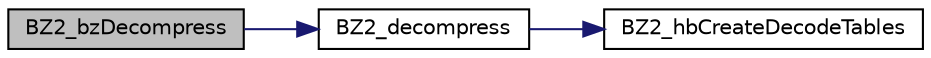 digraph G
{
  edge [fontname="Helvetica",fontsize="10",labelfontname="Helvetica",labelfontsize="10"];
  node [fontname="Helvetica",fontsize="10",shape=record];
  rankdir="LR";
  Node1 [label="BZ2_bzDecompress",height=0.2,width=0.4,color="black", fillcolor="grey75", style="filled" fontcolor="black"];
  Node1 -> Node2 [color="midnightblue",fontsize="10",style="solid",fontname="Helvetica"];
  Node2 [label="BZ2_decompress",height=0.2,width=0.4,color="black", fillcolor="white", style="filled",URL="$bzlib__private_8h.html#ad09be1f8ca2511c5e2c57f6d8ae78ac1"];
  Node2 -> Node3 [color="midnightblue",fontsize="10",style="solid",fontname="Helvetica"];
  Node3 [label="BZ2_hbCreateDecodeTables",height=0.2,width=0.4,color="black", fillcolor="white", style="filled",URL="$bzlib__private_8h.html#ab103321f6203d5445554fbcff5db3d25"];
}
